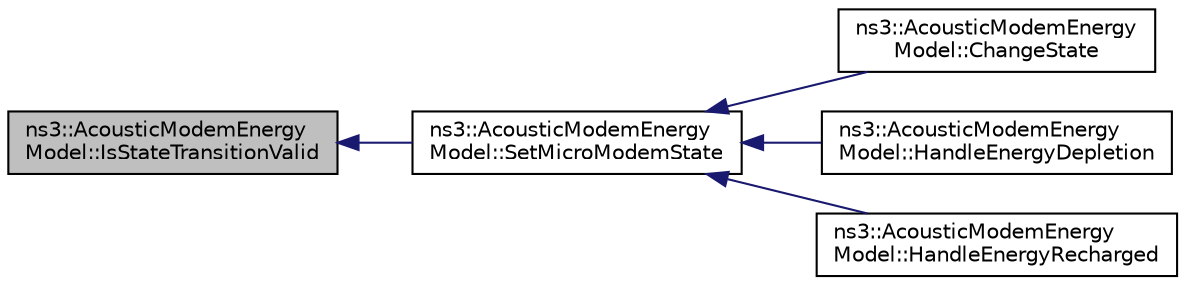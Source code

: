 digraph "ns3::AcousticModemEnergyModel::IsStateTransitionValid"
{
  edge [fontname="Helvetica",fontsize="10",labelfontname="Helvetica",labelfontsize="10"];
  node [fontname="Helvetica",fontsize="10",shape=record];
  rankdir="LR";
  Node1 [label="ns3::AcousticModemEnergy\lModel::IsStateTransitionValid",height=0.2,width=0.4,color="black", fillcolor="grey75", style="filled", fontcolor="black"];
  Node1 -> Node2 [dir="back",color="midnightblue",fontsize="10",style="solid"];
  Node2 [label="ns3::AcousticModemEnergy\lModel::SetMicroModemState",height=0.2,width=0.4,color="black", fillcolor="white", style="filled",URL="$d4/da6/classns3_1_1AcousticModemEnergyModel.html#a48ddf2c511e50d693a8a9bc4e3dc8d55"];
  Node2 -> Node3 [dir="back",color="midnightblue",fontsize="10",style="solid"];
  Node3 [label="ns3::AcousticModemEnergy\lModel::ChangeState",height=0.2,width=0.4,color="black", fillcolor="white", style="filled",URL="$d4/da6/classns3_1_1AcousticModemEnergyModel.html#abc8069f9d62851c055d740274a1b5bac"];
  Node2 -> Node4 [dir="back",color="midnightblue",fontsize="10",style="solid"];
  Node4 [label="ns3::AcousticModemEnergy\lModel::HandleEnergyDepletion",height=0.2,width=0.4,color="black", fillcolor="white", style="filled",URL="$d4/da6/classns3_1_1AcousticModemEnergyModel.html#aa9af4358a1a528e7e77783e0195ebd93"];
  Node2 -> Node5 [dir="back",color="midnightblue",fontsize="10",style="solid"];
  Node5 [label="ns3::AcousticModemEnergy\lModel::HandleEnergyRecharged",height=0.2,width=0.4,color="black", fillcolor="white", style="filled",URL="$d4/da6/classns3_1_1AcousticModemEnergyModel.html#ab523ba8080020aa5f2aff449a8833190",tooltip="Handles energy recharged. "];
}

